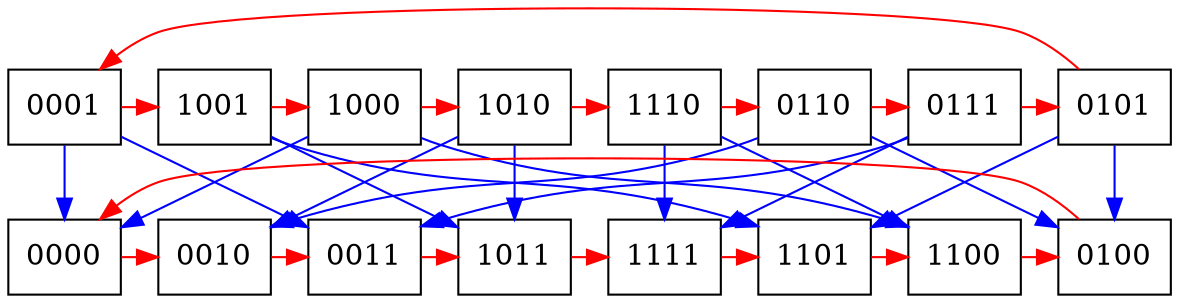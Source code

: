 digraph {
	subgraph level_3 { rank = same; node [shape = box] 0001; 0101; 0110; 0111; 1000; 1001; 1010; 1110};
	subgraph level_1 { rank = same; node [shape = box] 0000; 0010; 0011; 0100; 1011; 1100; 1101; 1111};

	edge [color = red, label = ""] 0000 -> 0010 ;
	edge [color = blue, label = ""] 0001 -> 0000 ;
	edge [color = blue, label = ""] 0001 -> 0011 ;
	edge [color = red, label = ""] 0001 -> 1001 ;
	edge [color = red, label = ""] 0010 -> 0011 ;
	edge [color = red, label = ""] 0011 -> 1011 ;
	edge [color = red, label = ""] 0100 -> 0000 ;
	edge [color = red, label = ""] 0101 -> 0001 ;
	edge [color = blue, label = ""] 0101 -> 0100 ;
	edge [color = blue, label = ""] 0101 -> 1101 ;
	edge [color = blue, label = ""] 0110 -> 0010 ;
	edge [color = blue, label = ""] 0110 -> 0100 ;
	edge [color = red, label = ""] 0110 -> 0111 ;
	edge [color = blue, label = ""] 0111 -> 0011 ;
	edge [color = red, label = ""] 0111 -> 0101 ;
	edge [color = blue, label = ""] 0111 -> 1111 ;
	edge [color = blue, label = ""] 1000 -> 0000 ;
	edge [color = red, label = ""] 1000 -> 1010 ;
	edge [color = blue, label = ""] 1000 -> 1100 ;
	edge [color = red, label = ""] 1001 -> 1000 ;
	edge [color = blue, label = ""] 1001 -> 1011 ;
	edge [color = blue, label = ""] 1001 -> 1101 ;
	edge [color = blue, label = ""] 1010 -> 0010 ;
	edge [color = blue, label = ""] 1010 -> 1011 ;
	edge [color = red, label = ""] 1010 -> 1110 ;
	edge [color = red, label = ""] 1011 -> 1111 ;
	edge [color = red, label = ""] 1100 -> 0100 ;
	edge [color = red, label = ""] 1101 -> 1100 ;
	edge [color = red, label = ""] 1110 -> 0110 ;
	edge [color = blue, label = ""] 1110 -> 1100 ;
	edge [color = blue, label = ""] 1110 -> 1111 ;
	edge [color = red, label = ""] 1111 -> 1101 ;
}